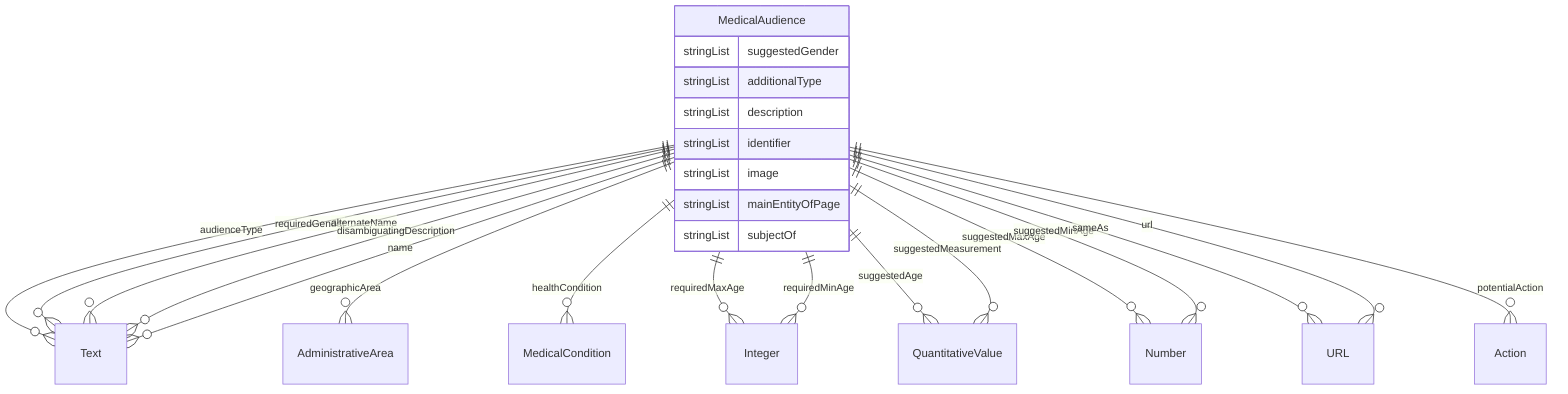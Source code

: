 erDiagram
MedicalAudience {
    stringList suggestedGender  
    stringList additionalType  
    stringList description  
    stringList identifier  
    stringList image  
    stringList mainEntityOfPage  
    stringList subjectOf  
}

MedicalAudience ||--}o Text : "audienceType"
MedicalAudience ||--}o AdministrativeArea : "geographicArea"
MedicalAudience ||--}o MedicalCondition : "healthCondition"
MedicalAudience ||--}o Text : "requiredGender"
MedicalAudience ||--}o Integer : "requiredMaxAge"
MedicalAudience ||--}o Integer : "requiredMinAge"
MedicalAudience ||--}o QuantitativeValue : "suggestedAge"
MedicalAudience ||--}o Number : "suggestedMaxAge"
MedicalAudience ||--}o QuantitativeValue : "suggestedMeasurement"
MedicalAudience ||--}o Number : "suggestedMinAge"
MedicalAudience ||--}o Text : "alternateName"
MedicalAudience ||--}o Text : "disambiguatingDescription"
MedicalAudience ||--}o Text : "name"
MedicalAudience ||--}o URL : "sameAs"
MedicalAudience ||--}o Action : "potentialAction"
MedicalAudience ||--}o URL : "url"